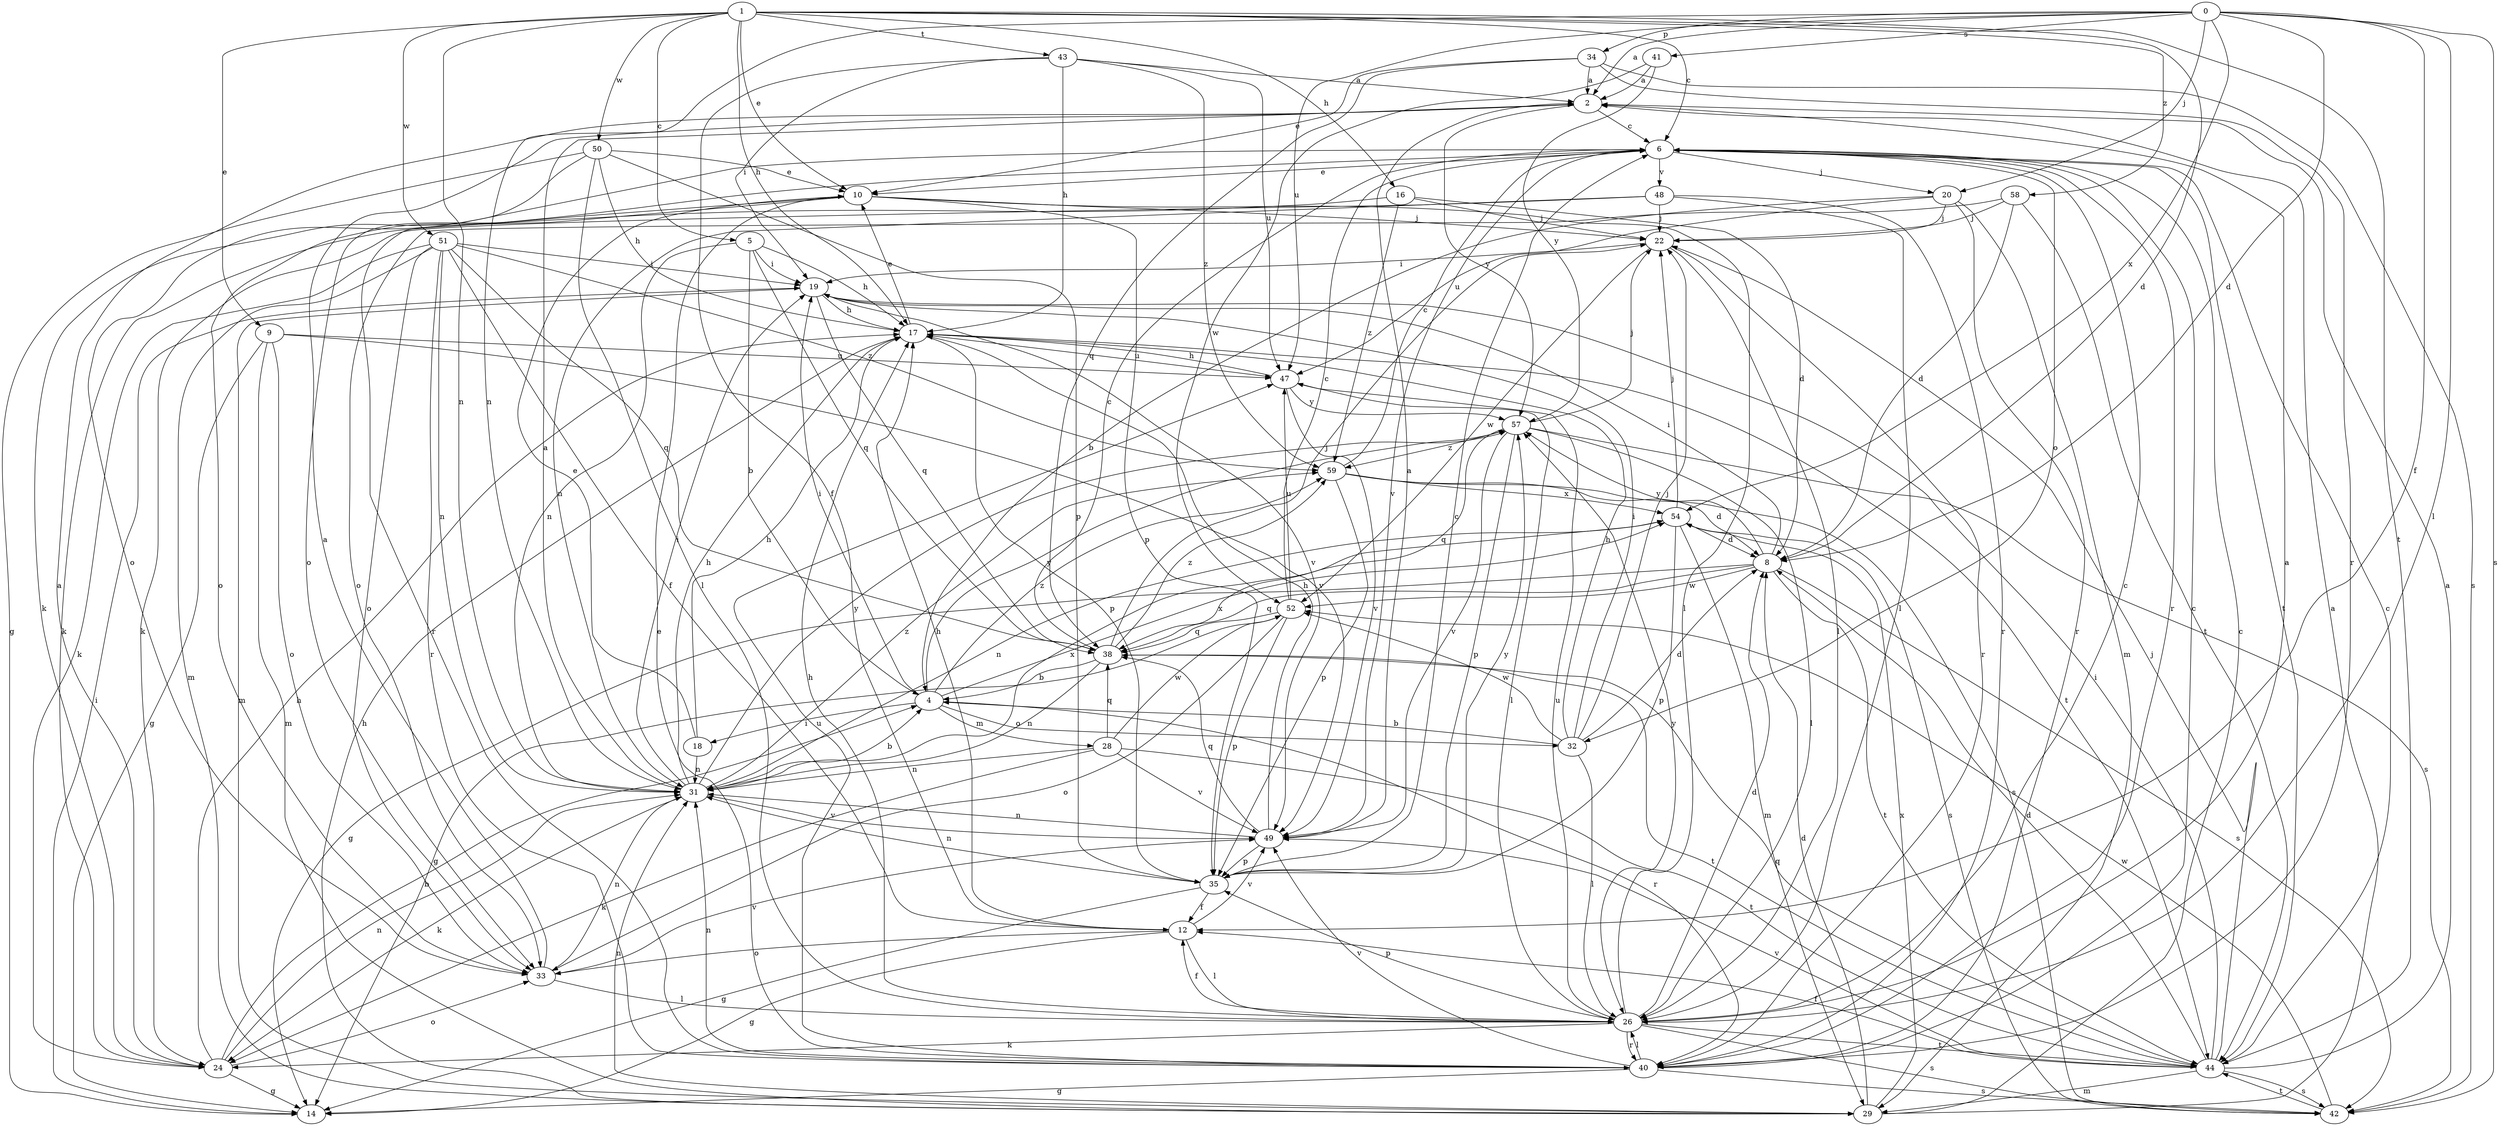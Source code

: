 strict digraph  {
0;
1;
2;
4;
5;
6;
8;
9;
10;
12;
14;
16;
17;
18;
19;
20;
22;
24;
26;
28;
29;
31;
32;
33;
34;
35;
38;
40;
41;
42;
43;
44;
47;
48;
49;
50;
51;
52;
54;
57;
58;
59;
0 -> 2  [label=a];
0 -> 8  [label=d];
0 -> 12  [label=f];
0 -> 20  [label=j];
0 -> 26  [label=l];
0 -> 31  [label=n];
0 -> 34  [label=p];
0 -> 41  [label=s];
0 -> 42  [label=s];
0 -> 47  [label=u];
0 -> 54  [label=x];
1 -> 5  [label=c];
1 -> 6  [label=c];
1 -> 8  [label=d];
1 -> 9  [label=e];
1 -> 10  [label=e];
1 -> 16  [label=h];
1 -> 17  [label=h];
1 -> 31  [label=n];
1 -> 43  [label=t];
1 -> 44  [label=t];
1 -> 50  [label=w];
1 -> 51  [label=w];
1 -> 58  [label=z];
2 -> 6  [label=c];
2 -> 57  [label=y];
4 -> 18  [label=i];
4 -> 19  [label=i];
4 -> 28  [label=m];
4 -> 32  [label=o];
4 -> 40  [label=r];
4 -> 54  [label=x];
4 -> 57  [label=y];
4 -> 59  [label=z];
5 -> 4  [label=b];
5 -> 17  [label=h];
5 -> 19  [label=i];
5 -> 31  [label=n];
5 -> 38  [label=q];
6 -> 10  [label=e];
6 -> 20  [label=j];
6 -> 24  [label=k];
6 -> 32  [label=o];
6 -> 33  [label=o];
6 -> 40  [label=r];
6 -> 44  [label=t];
6 -> 48  [label=v];
6 -> 49  [label=v];
8 -> 14  [label=g];
8 -> 19  [label=i];
8 -> 38  [label=q];
8 -> 42  [label=s];
8 -> 44  [label=t];
8 -> 52  [label=w];
8 -> 57  [label=y];
9 -> 14  [label=g];
9 -> 29  [label=m];
9 -> 33  [label=o];
9 -> 47  [label=u];
9 -> 49  [label=v];
10 -> 22  [label=j];
10 -> 26  [label=l];
10 -> 33  [label=o];
10 -> 35  [label=p];
10 -> 40  [label=r];
12 -> 14  [label=g];
12 -> 17  [label=h];
12 -> 26  [label=l];
12 -> 33  [label=o];
12 -> 49  [label=v];
14 -> 19  [label=i];
16 -> 8  [label=d];
16 -> 22  [label=j];
16 -> 24  [label=k];
16 -> 59  [label=z];
17 -> 10  [label=e];
17 -> 35  [label=p];
17 -> 44  [label=t];
17 -> 47  [label=u];
18 -> 10  [label=e];
18 -> 17  [label=h];
18 -> 31  [label=n];
19 -> 17  [label=h];
19 -> 29  [label=m];
19 -> 38  [label=q];
19 -> 49  [label=v];
20 -> 4  [label=b];
20 -> 22  [label=j];
20 -> 29  [label=m];
20 -> 40  [label=r];
20 -> 47  [label=u];
22 -> 19  [label=i];
22 -> 26  [label=l];
22 -> 40  [label=r];
22 -> 52  [label=w];
24 -> 2  [label=a];
24 -> 4  [label=b];
24 -> 14  [label=g];
24 -> 17  [label=h];
24 -> 31  [label=n];
24 -> 33  [label=o];
26 -> 2  [label=a];
26 -> 6  [label=c];
26 -> 8  [label=d];
26 -> 12  [label=f];
26 -> 17  [label=h];
26 -> 24  [label=k];
26 -> 35  [label=p];
26 -> 40  [label=r];
26 -> 42  [label=s];
26 -> 44  [label=t];
26 -> 47  [label=u];
26 -> 57  [label=y];
28 -> 24  [label=k];
28 -> 31  [label=n];
28 -> 38  [label=q];
28 -> 44  [label=t];
28 -> 49  [label=v];
28 -> 52  [label=w];
29 -> 2  [label=a];
29 -> 6  [label=c];
29 -> 8  [label=d];
29 -> 17  [label=h];
29 -> 31  [label=n];
29 -> 54  [label=x];
31 -> 2  [label=a];
31 -> 4  [label=b];
31 -> 17  [label=h];
31 -> 19  [label=i];
31 -> 24  [label=k];
31 -> 49  [label=v];
31 -> 54  [label=x];
31 -> 57  [label=y];
31 -> 59  [label=z];
32 -> 4  [label=b];
32 -> 8  [label=d];
32 -> 17  [label=h];
32 -> 19  [label=i];
32 -> 22  [label=j];
32 -> 26  [label=l];
32 -> 52  [label=w];
33 -> 2  [label=a];
33 -> 26  [label=l];
33 -> 31  [label=n];
33 -> 49  [label=v];
34 -> 2  [label=a];
34 -> 10  [label=e];
34 -> 38  [label=q];
34 -> 40  [label=r];
34 -> 42  [label=s];
35 -> 6  [label=c];
35 -> 12  [label=f];
35 -> 14  [label=g];
35 -> 31  [label=n];
35 -> 57  [label=y];
38 -> 4  [label=b];
38 -> 6  [label=c];
38 -> 22  [label=j];
38 -> 31  [label=n];
38 -> 44  [label=t];
38 -> 59  [label=z];
40 -> 6  [label=c];
40 -> 10  [label=e];
40 -> 14  [label=g];
40 -> 26  [label=l];
40 -> 31  [label=n];
40 -> 42  [label=s];
40 -> 47  [label=u];
40 -> 49  [label=v];
41 -> 2  [label=a];
41 -> 52  [label=w];
41 -> 57  [label=y];
42 -> 44  [label=t];
42 -> 52  [label=w];
43 -> 2  [label=a];
43 -> 12  [label=f];
43 -> 17  [label=h];
43 -> 19  [label=i];
43 -> 47  [label=u];
43 -> 59  [label=z];
44 -> 2  [label=a];
44 -> 6  [label=c];
44 -> 8  [label=d];
44 -> 12  [label=f];
44 -> 19  [label=i];
44 -> 22  [label=j];
44 -> 29  [label=m];
44 -> 38  [label=q];
44 -> 42  [label=s];
44 -> 49  [label=v];
47 -> 17  [label=h];
47 -> 26  [label=l];
47 -> 49  [label=v];
47 -> 57  [label=y];
48 -> 22  [label=j];
48 -> 24  [label=k];
48 -> 26  [label=l];
48 -> 31  [label=n];
48 -> 40  [label=r];
49 -> 2  [label=a];
49 -> 17  [label=h];
49 -> 31  [label=n];
49 -> 35  [label=p];
49 -> 38  [label=q];
50 -> 10  [label=e];
50 -> 14  [label=g];
50 -> 17  [label=h];
50 -> 26  [label=l];
50 -> 33  [label=o];
50 -> 35  [label=p];
51 -> 12  [label=f];
51 -> 19  [label=i];
51 -> 24  [label=k];
51 -> 29  [label=m];
51 -> 31  [label=n];
51 -> 33  [label=o];
51 -> 38  [label=q];
51 -> 40  [label=r];
51 -> 59  [label=z];
52 -> 6  [label=c];
52 -> 14  [label=g];
52 -> 33  [label=o];
52 -> 35  [label=p];
52 -> 38  [label=q];
52 -> 47  [label=u];
54 -> 8  [label=d];
54 -> 22  [label=j];
54 -> 29  [label=m];
54 -> 31  [label=n];
54 -> 35  [label=p];
54 -> 42  [label=s];
57 -> 22  [label=j];
57 -> 26  [label=l];
57 -> 35  [label=p];
57 -> 38  [label=q];
57 -> 42  [label=s];
57 -> 49  [label=v];
57 -> 59  [label=z];
58 -> 8  [label=d];
58 -> 22  [label=j];
58 -> 33  [label=o];
58 -> 44  [label=t];
59 -> 6  [label=c];
59 -> 8  [label=d];
59 -> 35  [label=p];
59 -> 42  [label=s];
59 -> 54  [label=x];
}
